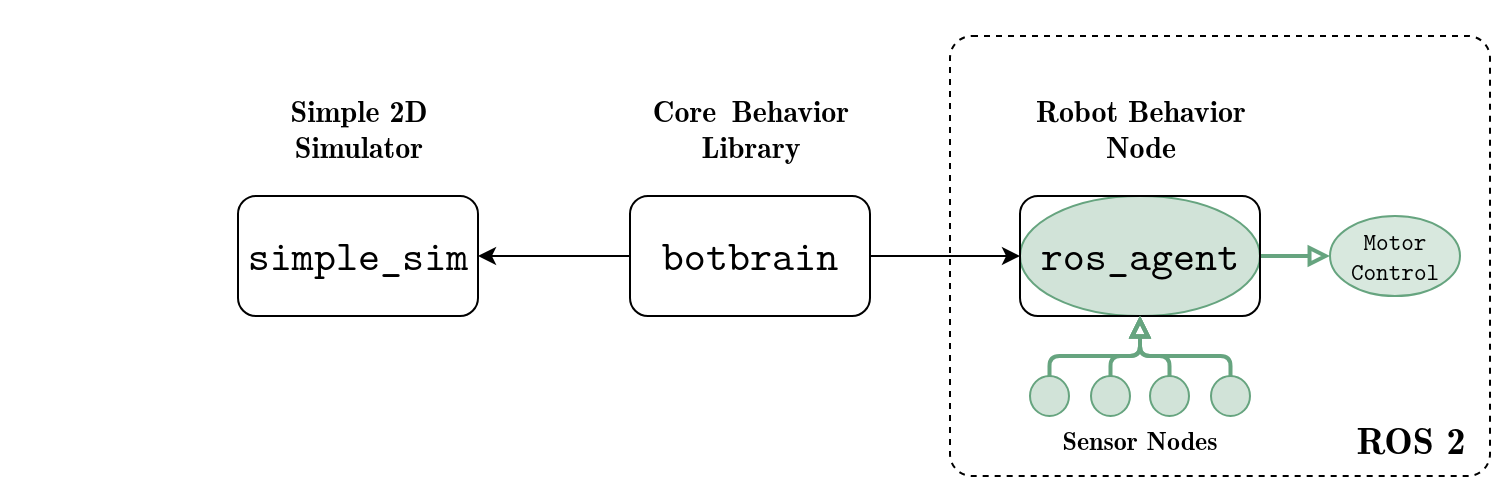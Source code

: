 <mxfile version="26.1.1">
  <diagram name="Page-1" id="pV0cdQJzculAOQKk89TL">
    <mxGraphModel dx="904" dy="972" grid="1" gridSize="10" guides="1" tooltips="1" connect="1" arrows="1" fold="1" page="1" pageScale="1" pageWidth="827" pageHeight="1169" math="0" shadow="0">
      <root>
        <mxCell id="0" />
        <mxCell id="1" parent="0" />
        <mxCell id="WgIUZTnd2WpkISXjd_PP-16" value="" style="rounded=0;whiteSpace=wrap;html=1;strokeColor=none;" vertex="1" parent="1">
          <mxGeometry x="25" y="290" width="750" height="220" as="geometry" />
        </mxCell>
        <mxCell id="M7QWCyDlwpbh8Tu6re-g-8" value="" style="rounded=1;whiteSpace=wrap;html=1;fillColor=none;dashed=1;movable=1;resizable=1;rotatable=1;deletable=1;editable=1;locked=0;connectable=1;fontColor=none;noLabel=1;glass=0;arcSize=5;" parent="1" vertex="1">
          <mxGeometry x="500" y="290" width="270" height="220" as="geometry" />
        </mxCell>
        <mxCell id="M7QWCyDlwpbh8Tu6re-g-30" value="" style="edgeStyle=orthogonalEdgeStyle;rounded=1;orthogonalLoop=1;jettySize=auto;html=1;strokeColor=#66a47f;strokeWidth=2;align=center;verticalAlign=middle;fontFamily=Latin Modern Mono;fontSize=21;fontColor=default;labelBackgroundColor=default;endArrow=block;endFill=0;fillColor=#66a47f;gradientColor=none;arcSize=10;" parent="1" source="M7QWCyDlwpbh8Tu6re-g-9" target="M7QWCyDlwpbh8Tu6re-g-29" edge="1">
          <mxGeometry relative="1" as="geometry" />
        </mxCell>
        <mxCell id="M7QWCyDlwpbh8Tu6re-g-9" value="ros_agent" style="ellipse;whiteSpace=wrap;html=1;fillColor=#66a47f;strokeColor=#66a47f;rounded=1;align=center;verticalAlign=middle;fontFamily=Latin Modern Mono;fontSize=21;fontColor=default;gradientColor=none;fillOpacity=30;" parent="1" vertex="1">
          <mxGeometry x="535" y="370" width="120" height="60" as="geometry" />
        </mxCell>
        <mxCell id="M7QWCyDlwpbh8Tu6re-g-34" style="edgeStyle=orthogonalEdgeStyle;rounded=0;orthogonalLoop=1;jettySize=auto;html=1;" parent="1" source="M7QWCyDlwpbh8Tu6re-g-2" target="M7QWCyDlwpbh8Tu6re-g-4" edge="1">
          <mxGeometry relative="1" as="geometry" />
        </mxCell>
        <mxCell id="M7QWCyDlwpbh8Tu6re-g-35" value="" style="edgeStyle=orthogonalEdgeStyle;rounded=0;orthogonalLoop=1;jettySize=auto;html=1;" parent="1" source="M7QWCyDlwpbh8Tu6re-g-2" target="M7QWCyDlwpbh8Tu6re-g-3" edge="1">
          <mxGeometry relative="1" as="geometry" />
        </mxCell>
        <mxCell id="M7QWCyDlwpbh8Tu6re-g-2" value="botbrain" style="rounded=1;whiteSpace=wrap;html=1;fontFamily=Latin Modern Mono;fontSize=21;" parent="1" vertex="1">
          <mxGeometry x="340" y="370" width="120" height="60" as="geometry" />
        </mxCell>
        <mxCell id="M7QWCyDlwpbh8Tu6re-g-3" value="simple_sim" style="rounded=1;whiteSpace=wrap;html=1;fontFamily=Latin Modern Mono;fontSize=21;" parent="1" vertex="1">
          <mxGeometry x="144" y="370" width="120" height="60" as="geometry" />
        </mxCell>
        <mxCell id="M7QWCyDlwpbh8Tu6re-g-4" value="" style="rounded=1;whiteSpace=wrap;html=1;fontFamily=Latin Modern Mono;fontSize=21;fillColor=none;" parent="1" vertex="1">
          <mxGeometry x="535" y="370" width="120" height="60" as="geometry" />
        </mxCell>
        <mxCell id="WgIUZTnd2WpkISXjd_PP-7" style="edgeStyle=orthogonalEdgeStyle;rounded=1;orthogonalLoop=1;jettySize=auto;html=1;entryX=0.5;entryY=1;entryDx=0;entryDy=0;strokeColor=#66a47f;strokeWidth=2;align=center;verticalAlign=middle;fontFamily=Latin Modern Mono;fontSize=21;fontColor=default;labelBackgroundColor=default;endArrow=block;endFill=0;fillColor=#66a47f;gradientColor=none;arcSize=10;" edge="1" parent="1" source="M7QWCyDlwpbh8Tu6re-g-16" target="M7QWCyDlwpbh8Tu6re-g-9">
          <mxGeometry relative="1" as="geometry">
            <Array as="points">
              <mxPoint x="550" y="450" />
              <mxPoint x="595" y="450" />
            </Array>
          </mxGeometry>
        </mxCell>
        <mxCell id="M7QWCyDlwpbh8Tu6re-g-16" value="" style="ellipse;whiteSpace=wrap;html=1;fillColor=#66a47f;strokeColor=#66a47f;rounded=1;align=center;verticalAlign=middle;fontFamily=Latin Modern Mono;fontSize=21;fontColor=default;gradientColor=none;fillOpacity=30;" parent="1" vertex="1">
          <mxGeometry x="540" y="460" width="19.5" height="20" as="geometry" />
        </mxCell>
        <mxCell id="M7QWCyDlwpbh8Tu6re-g-27" value="Sensor Nodes" style="text;html=1;align=center;verticalAlign=middle;whiteSpace=wrap;rounded=0;fontSize=13;fontFamily=Latin Modern Roman Demi;fontStyle=0" parent="1" vertex="1">
          <mxGeometry x="525" y="476" width="140" height="30" as="geometry" />
        </mxCell>
        <mxCell id="M7QWCyDlwpbh8Tu6re-g-29" value="Motor Control" style="ellipse;whiteSpace=wrap;html=1;fillColor=#7db392;strokeColor=#66a47f;rounded=1;align=center;verticalAlign=middle;fontFamily=Latin Modern Mono;fontSize=12;fontColor=default;gradientColor=none;fillOpacity=30;" parent="1" vertex="1">
          <mxGeometry x="690" y="380" width="65" height="40" as="geometry" />
        </mxCell>
        <mxCell id="M7QWCyDlwpbh8Tu6re-g-32" style="edgeStyle=orthogonalEdgeStyle;rounded=0;orthogonalLoop=1;jettySize=auto;html=1;exitX=0.5;exitY=1;exitDx=0;exitDy=0;" parent="1" edge="1">
          <mxGeometry relative="1" as="geometry">
            <mxPoint x="520.5" y="280" as="sourcePoint" />
            <mxPoint x="520.5" y="280" as="targetPoint" />
          </mxGeometry>
        </mxCell>
        <mxCell id="M7QWCyDlwpbh8Tu6re-g-36" value="&lt;div style=&quot;font-size: 15px;&quot;&gt;&lt;span style=&quot;background-color: initial; font-size: 15px;&quot;&gt;Core&amp;nbsp;&lt;/span&gt;&lt;span style=&quot;background-color: initial;&quot;&gt;Behavior&lt;/span&gt;&lt;/div&gt;&lt;div style=&quot;font-size: 15px;&quot;&gt;&lt;span style=&quot;background-color: initial;&quot;&gt;Library&lt;/span&gt;&lt;/div&gt;" style="text;html=1;align=center;verticalAlign=middle;resizable=0;points=[];autosize=1;strokeColor=none;fillColor=none;fontFamily=Latin Modern Roman Demi;fontSize=15;" parent="1" vertex="1">
          <mxGeometry x="340" y="310" width="120" height="50" as="geometry" />
        </mxCell>
        <mxCell id="M7QWCyDlwpbh8Tu6re-g-37" value="&lt;div style=&quot;font-size: 15px;&quot;&gt;Simple 2D&lt;/div&gt;&lt;div style=&quot;font-size: 15px;&quot;&gt;Simulator&lt;/div&gt;" style="text;html=1;align=center;verticalAlign=middle;resizable=0;points=[];autosize=1;strokeColor=none;fillColor=none;fontFamily=Latin Modern Roman Demi;fontSize=15;" parent="1" vertex="1">
          <mxGeometry x="159" y="310" width="90" height="50" as="geometry" />
        </mxCell>
        <mxCell id="M7QWCyDlwpbh8Tu6re-g-38" value="&lt;div style=&quot;font-size: 15px;&quot;&gt;Robot Behavior&lt;/div&gt;&lt;div style=&quot;font-size: 15px;&quot;&gt;Node&lt;/div&gt;" style="text;html=1;align=center;verticalAlign=middle;resizable=0;points=[];autosize=1;strokeColor=none;fillColor=none;fontFamily=Latin Modern Roman Demi;fontSize=15;" parent="1" vertex="1">
          <mxGeometry x="530" y="310" width="130" height="50" as="geometry" />
        </mxCell>
        <mxCell id="WgIUZTnd2WpkISXjd_PP-9" style="edgeStyle=orthogonalEdgeStyle;rounded=1;orthogonalLoop=1;jettySize=auto;html=1;entryX=0.5;entryY=1;entryDx=0;entryDy=0;strokeColor=#66a47f;strokeWidth=2;align=center;verticalAlign=middle;fontFamily=Latin Modern Mono;fontSize=21;fontColor=default;labelBackgroundColor=default;endArrow=block;endFill=0;fillColor=#66a47f;gradientColor=none;arcSize=10;" edge="1" parent="1" source="WgIUZTnd2WpkISXjd_PP-1" target="M7QWCyDlwpbh8Tu6re-g-9">
          <mxGeometry relative="1" as="geometry">
            <Array as="points">
              <mxPoint x="580" y="450" />
              <mxPoint x="595" y="450" />
            </Array>
          </mxGeometry>
        </mxCell>
        <mxCell id="WgIUZTnd2WpkISXjd_PP-1" value="" style="ellipse;whiteSpace=wrap;html=1;fillColor=#66a47f;strokeColor=#66a47f;rounded=1;align=center;verticalAlign=middle;fontFamily=Latin Modern Mono;fontSize=21;fontColor=default;gradientColor=none;fillOpacity=30;" vertex="1" parent="1">
          <mxGeometry x="570.5" y="460" width="19.5" height="20" as="geometry" />
        </mxCell>
        <mxCell id="WgIUZTnd2WpkISXjd_PP-10" style="edgeStyle=orthogonalEdgeStyle;rounded=1;orthogonalLoop=1;jettySize=auto;html=1;entryX=0.5;entryY=1;entryDx=0;entryDy=0;strokeColor=#66a47f;strokeWidth=2;align=center;verticalAlign=middle;fontFamily=Latin Modern Mono;fontSize=21;fontColor=default;labelBackgroundColor=default;endArrow=block;endFill=0;fillColor=#66a47f;gradientColor=none;arcSize=10;" edge="1" parent="1" source="WgIUZTnd2WpkISXjd_PP-4" target="M7QWCyDlwpbh8Tu6re-g-9">
          <mxGeometry relative="1" as="geometry">
            <Array as="points">
              <mxPoint x="610" y="450" />
              <mxPoint x="595" y="450" />
            </Array>
          </mxGeometry>
        </mxCell>
        <mxCell id="WgIUZTnd2WpkISXjd_PP-4" value="" style="ellipse;whiteSpace=wrap;html=1;fillColor=#66a47f;strokeColor=#66a47f;rounded=1;align=center;verticalAlign=middle;fontFamily=Latin Modern Mono;fontSize=21;fontColor=default;gradientColor=none;fillOpacity=30;" vertex="1" parent="1">
          <mxGeometry x="600" y="460" width="19.5" height="20" as="geometry" />
        </mxCell>
        <mxCell id="WgIUZTnd2WpkISXjd_PP-11" style="edgeStyle=orthogonalEdgeStyle;rounded=1;orthogonalLoop=1;jettySize=auto;html=1;entryX=0.5;entryY=1;entryDx=0;entryDy=0;strokeColor=#66a47f;strokeWidth=2;align=center;verticalAlign=middle;fontFamily=Latin Modern Mono;fontSize=21;fontColor=default;labelBackgroundColor=default;endArrow=block;endFill=0;fillColor=#66a47f;gradientColor=none;arcSize=10;" edge="1" parent="1" source="WgIUZTnd2WpkISXjd_PP-5" target="M7QWCyDlwpbh8Tu6re-g-9">
          <mxGeometry relative="1" as="geometry">
            <Array as="points">
              <mxPoint x="640" y="450" />
              <mxPoint x="595" y="450" />
            </Array>
          </mxGeometry>
        </mxCell>
        <mxCell id="WgIUZTnd2WpkISXjd_PP-5" value="" style="ellipse;whiteSpace=wrap;html=1;fillColor=#66a47f;strokeColor=#66a47f;rounded=1;align=center;verticalAlign=middle;fontFamily=Latin Modern Mono;fontSize=21;fontColor=default;gradientColor=none;fillOpacity=30;" vertex="1" parent="1">
          <mxGeometry x="630.5" y="460" width="19.5" height="20" as="geometry" />
        </mxCell>
        <mxCell id="WgIUZTnd2WpkISXjd_PP-13" value="ROS 2" style="text;html=1;align=center;verticalAlign=middle;resizable=0;points=[];autosize=1;strokeColor=none;fillColor=none;fontFamily=Latin Modern Roman Demi;fontSize=19;fontStyle=0" vertex="1" parent="1">
          <mxGeometry x="690" y="471" width="80" height="40" as="geometry" />
        </mxCell>
      </root>
    </mxGraphModel>
  </diagram>
</mxfile>
